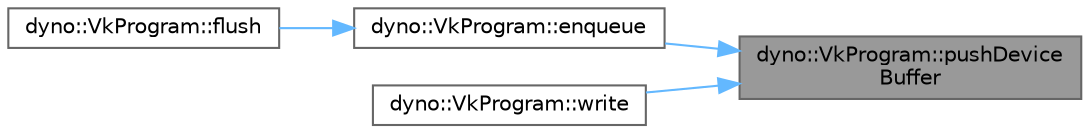 digraph "dyno::VkProgram::pushDeviceBuffer"
{
 // LATEX_PDF_SIZE
  bgcolor="transparent";
  edge [fontname=Helvetica,fontsize=10,labelfontname=Helvetica,labelfontsize=10];
  node [fontname=Helvetica,fontsize=10,shape=box,height=0.2,width=0.4];
  rankdir="RL";
  Node1 [id="Node000001",label="dyno::VkProgram::pushDevice\lBuffer",height=0.2,width=0.4,color="gray40", fillcolor="grey60", style="filled", fontcolor="black",tooltip=" "];
  Node1 -> Node2 [id="edge1_Node000001_Node000002",dir="back",color="steelblue1",style="solid",tooltip=" "];
  Node2 [id="Node000002",label="dyno::VkProgram::enqueue",height=0.2,width=0.4,color="grey40", fillcolor="white", style="filled",URL="$classdyno_1_1_vk_program.html#aef5be692f04bae205304bb245a2a521c",tooltip=" "];
  Node2 -> Node3 [id="edge2_Node000002_Node000003",dir="back",color="steelblue1",style="solid",tooltip=" "];
  Node3 [id="Node000003",label="dyno::VkProgram::flush",height=0.2,width=0.4,color="grey40", fillcolor="white", style="filled",URL="$classdyno_1_1_vk_program.html#aed163102f5ad9fe1a9caede6efa52b4d",tooltip=" "];
  Node1 -> Node4 [id="edge3_Node000001_Node000004",dir="back",color="steelblue1",style="solid",tooltip=" "];
  Node4 [id="Node000004",label="dyno::VkProgram::write",height=0.2,width=0.4,color="grey40", fillcolor="white", style="filled",URL="$classdyno_1_1_vk_program.html#abd2edbfeb513bb4619bb8737f7fd6b43",tooltip=" "];
}

